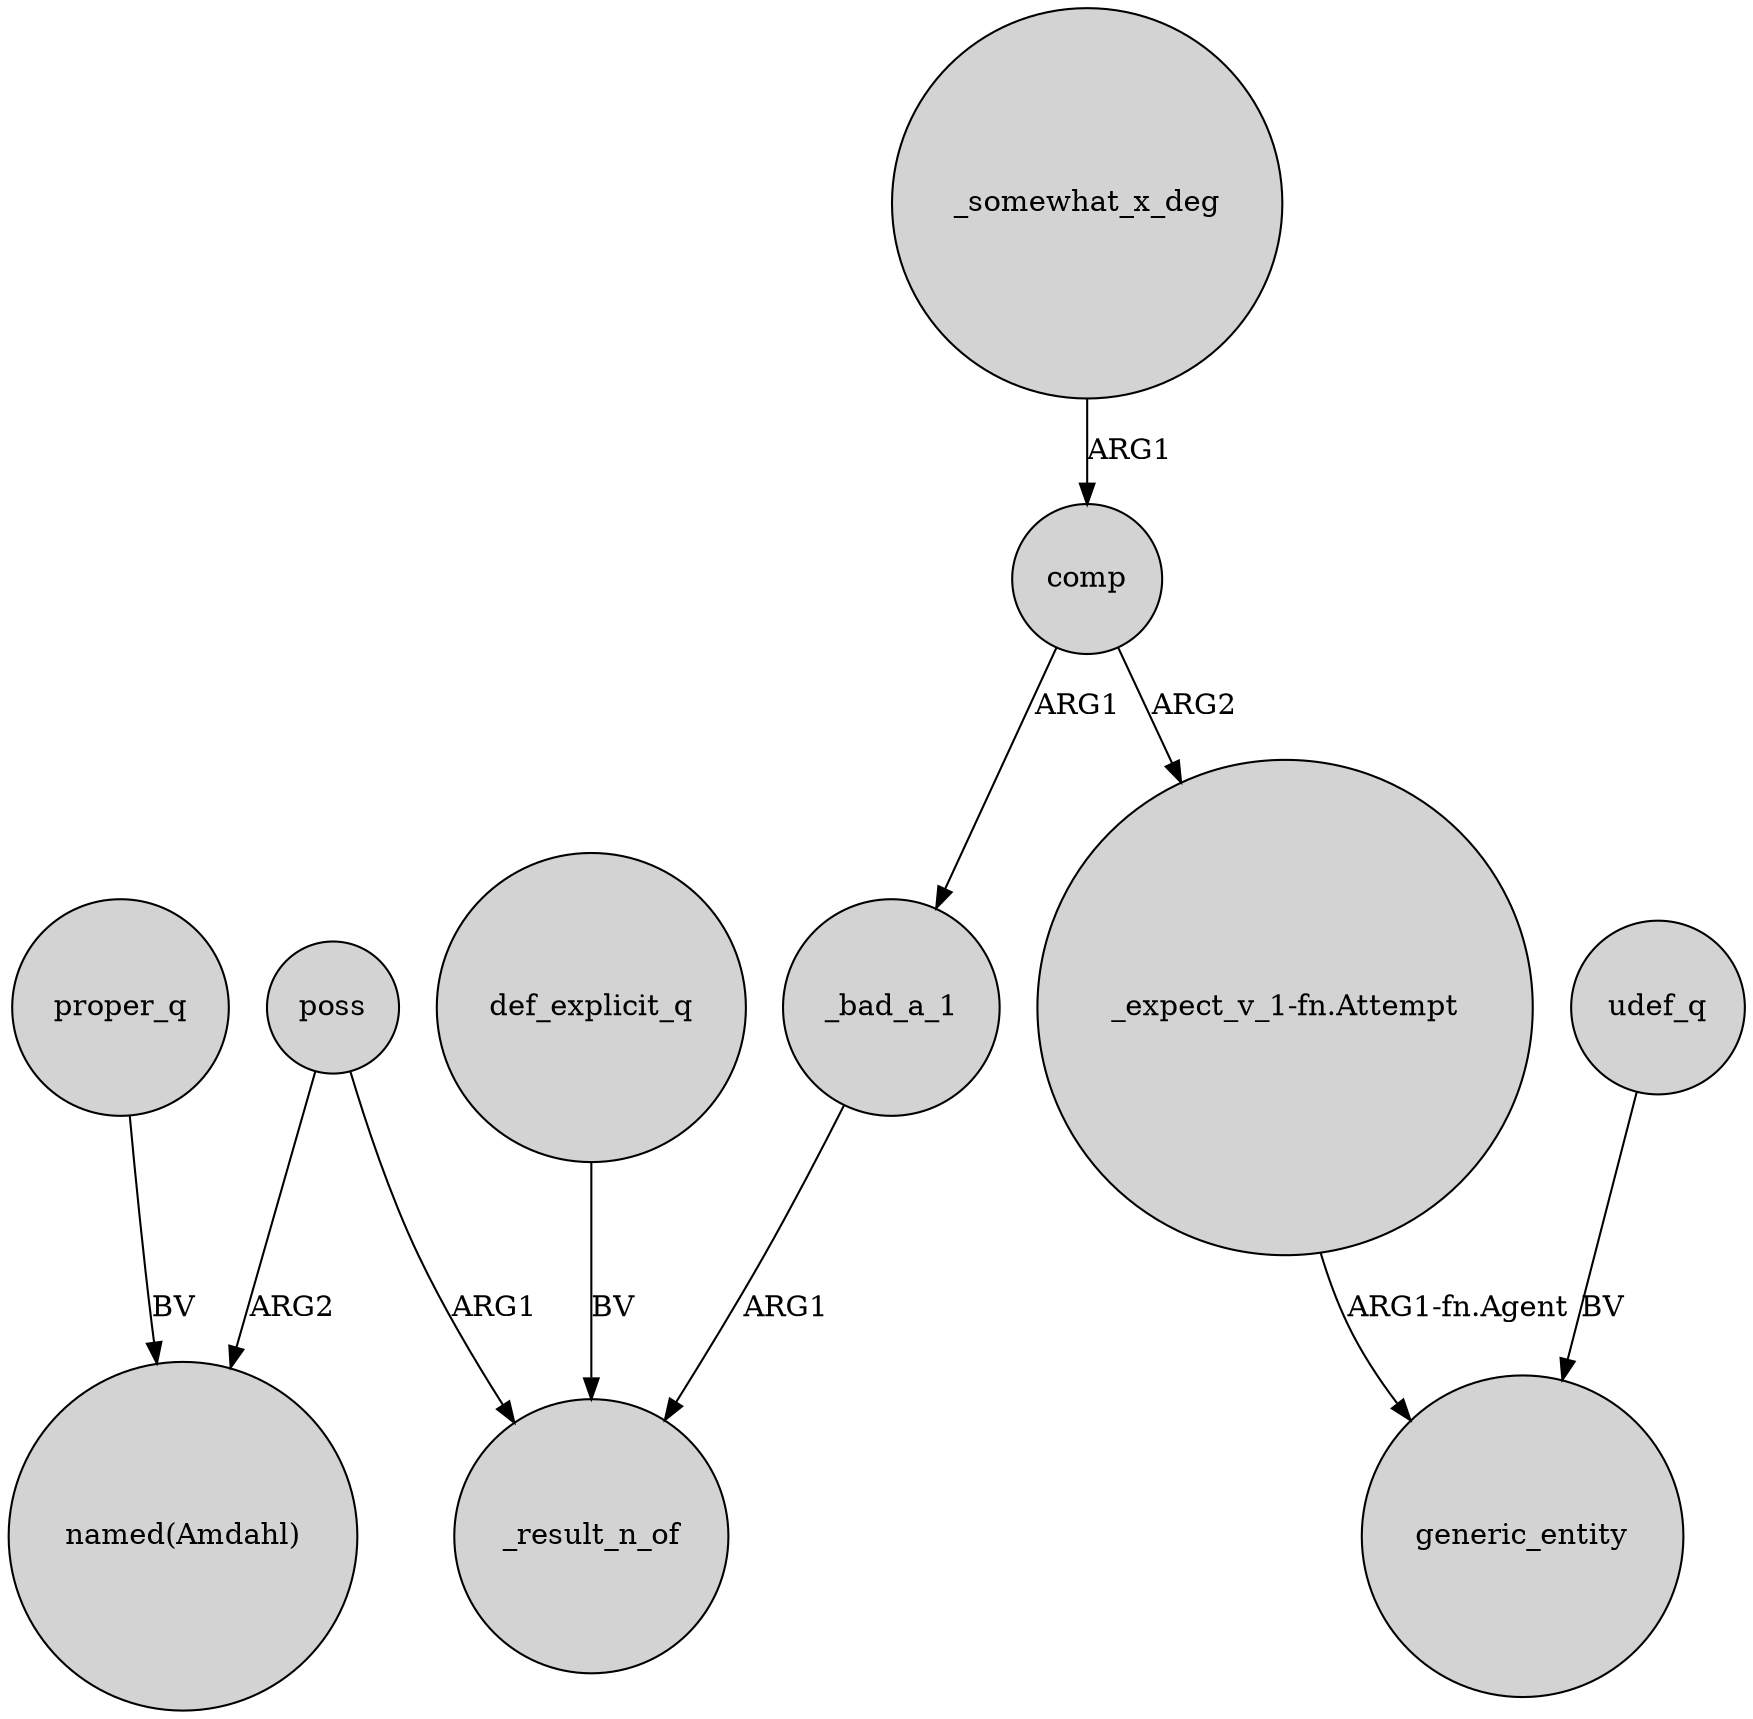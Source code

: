 digraph {
	node [shape=circle style=filled]
	comp -> _bad_a_1 [label=ARG1]
	"_expect_v_1-fn.Attempt" -> generic_entity [label="ARG1-fn.Agent"]
	def_explicit_q -> _result_n_of [label=BV]
	_somewhat_x_deg -> comp [label=ARG1]
	_bad_a_1 -> _result_n_of [label=ARG1]
	poss -> "named(Amdahl)" [label=ARG2]
	proper_q -> "named(Amdahl)" [label=BV]
	udef_q -> generic_entity [label=BV]
	poss -> _result_n_of [label=ARG1]
	comp -> "_expect_v_1-fn.Attempt" [label=ARG2]
}
